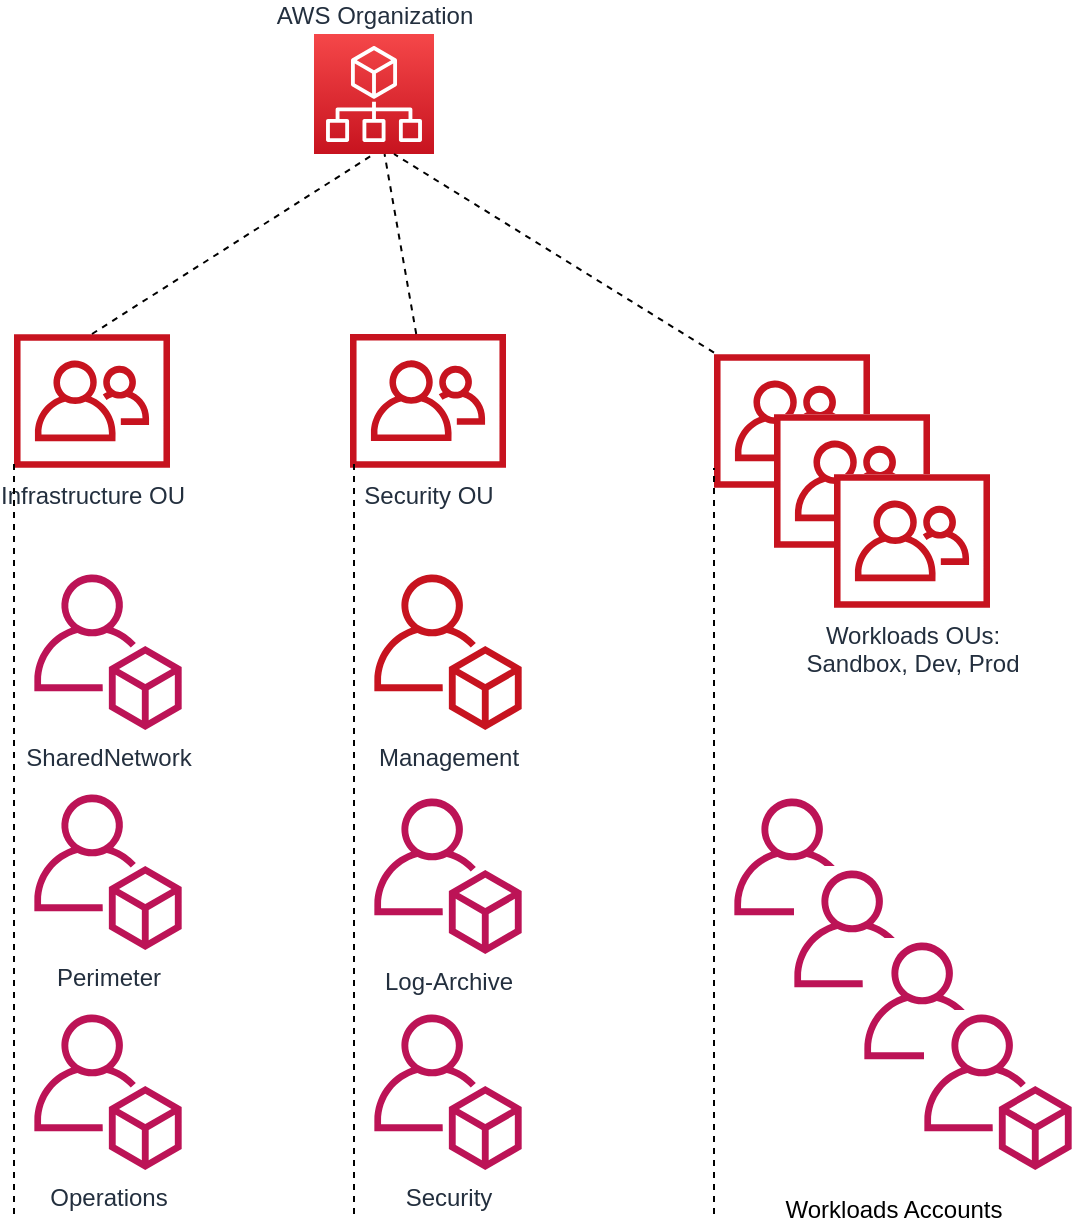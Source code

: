 <mxfile version="17.4.2" type="device"><diagram id="T6lA9DkMxcLGxK0VRcUE" name="Page-1"><mxGraphModel dx="1102" dy="1025" grid="1" gridSize="10" guides="1" tooltips="1" connect="1" arrows="1" fold="1" page="1" pageScale="1" pageWidth="850" pageHeight="1100" math="0" shadow="0"><root><mxCell id="0"/><mxCell id="1" parent="0"/><mxCell id="UfBdoCsSPhWs914FUmHU-1" value="&lt;div&gt;AWS Organization&lt;/div&gt;" style="outlineConnect=0;fontColor=#232F3E;gradientColor=#F54749;gradientDirection=north;fillColor=#C7131F;strokeColor=#ffffff;dashed=0;verticalLabelPosition=top;verticalAlign=bottom;align=center;html=1;fontSize=12;fontStyle=0;aspect=fixed;shape=mxgraph.aws4.resourceIcon;resIcon=mxgraph.aws4.organizations;labelPosition=center;" parent="1" vertex="1"><mxGeometry x="190" y="40" width="60" height="60" as="geometry"/></mxCell><mxCell id="UfBdoCsSPhWs914FUmHU-9" value="Management" style="outlineConnect=0;fontColor=#232F3E;gradientColor=none;fillColor=#C7131F;strokeColor=none;dashed=0;verticalLabelPosition=bottom;verticalAlign=top;align=center;html=1;fontSize=12;fontStyle=0;aspect=fixed;pointerEvents=1;shape=mxgraph.aws4.organizations_account;" parent="1" vertex="1"><mxGeometry x="220" y="310" width="74" height="78" as="geometry"/></mxCell><mxCell id="UfBdoCsSPhWs914FUmHU-10" value="&lt;div&gt;Infrastructure OU&lt;/div&gt;&lt;div&gt;&lt;br&gt;&lt;/div&gt;" style="outlineConnect=0;fontColor=#232F3E;gradientColor=none;fillColor=#C7131F;strokeColor=none;dashed=0;verticalLabelPosition=bottom;verticalAlign=top;align=center;html=1;fontSize=12;fontStyle=0;aspect=fixed;pointerEvents=1;shape=mxgraph.aws4.organizations_organizational_unit;" parent="1" vertex="1"><mxGeometry x="40" y="190" width="78" height="67" as="geometry"/></mxCell><mxCell id="UfBdoCsSPhWs914FUmHU-16" value="" style="group" parent="1" vertex="1" connectable="0"><mxGeometry x="390" y="190" width="168" height="160" as="geometry"/></mxCell><mxCell id="UfBdoCsSPhWs914FUmHU-14" value="" style="whiteSpace=wrap;html=1;aspect=fixed;strokeColor=none;" parent="UfBdoCsSPhWs914FUmHU-16" vertex="1"><mxGeometry width="70" height="70" as="geometry"/></mxCell><mxCell id="UfBdoCsSPhWs914FUmHU-17" value="" style="group" parent="UfBdoCsSPhWs914FUmHU-16" vertex="1" connectable="0"><mxGeometry y="10" width="138" height="130" as="geometry"/></mxCell><mxCell id="UfBdoCsSPhWs914FUmHU-18" value="" style="whiteSpace=wrap;html=1;aspect=fixed;strokeColor=none;" parent="UfBdoCsSPhWs914FUmHU-17" vertex="1"><mxGeometry width="70" height="70" as="geometry"/></mxCell><mxCell id="UfBdoCsSPhWs914FUmHU-19" value="" style="outlineConnect=0;fontColor=#232F3E;gradientColor=none;fillColor=#C7131F;strokeColor=none;dashed=0;verticalLabelPosition=bottom;verticalAlign=top;align=center;html=1;fontSize=12;fontStyle=0;aspect=fixed;pointerEvents=1;shape=mxgraph.aws4.organizations_organizational_unit;" parent="UfBdoCsSPhWs914FUmHU-17" vertex="1"><mxGeometry width="78" height="67" as="geometry"/></mxCell><mxCell id="UfBdoCsSPhWs914FUmHU-20" value="" style="group" parent="UfBdoCsSPhWs914FUmHU-17" vertex="1" connectable="0"><mxGeometry x="30" y="30" width="108" height="100" as="geometry"/></mxCell><mxCell id="UfBdoCsSPhWs914FUmHU-21" value="" style="whiteSpace=wrap;html=1;aspect=fixed;strokeColor=none;" parent="UfBdoCsSPhWs914FUmHU-20" vertex="1"><mxGeometry width="70" height="70" as="geometry"/></mxCell><mxCell id="UfBdoCsSPhWs914FUmHU-22" value="" style="outlineConnect=0;fontColor=#232F3E;gradientColor=none;fillColor=#C7131F;strokeColor=none;dashed=0;verticalLabelPosition=bottom;verticalAlign=top;align=center;html=1;fontSize=12;fontStyle=0;aspect=fixed;pointerEvents=1;shape=mxgraph.aws4.organizations_organizational_unit;" parent="UfBdoCsSPhWs914FUmHU-20" vertex="1"><mxGeometry width="78" height="67" as="geometry"/></mxCell><mxCell id="UfBdoCsSPhWs914FUmHU-23" value="" style="group" parent="UfBdoCsSPhWs914FUmHU-20" vertex="1" connectable="0"><mxGeometry x="30" y="30" width="78" height="70" as="geometry"/></mxCell><mxCell id="UfBdoCsSPhWs914FUmHU-24" value="" style="whiteSpace=wrap;html=1;aspect=fixed;strokeColor=none;" parent="UfBdoCsSPhWs914FUmHU-23" vertex="1"><mxGeometry width="70" height="70" as="geometry"/></mxCell><mxCell id="UfBdoCsSPhWs914FUmHU-25" value="&lt;div&gt;Workloads OUs:&lt;/div&gt;&lt;div&gt;Sandbox, Dev, Prod&lt;br&gt;&lt;/div&gt;" style="outlineConnect=0;fontColor=#232F3E;gradientColor=none;fillColor=#C7131F;strokeColor=none;dashed=0;verticalLabelPosition=bottom;verticalAlign=top;align=center;html=1;fontSize=12;fontStyle=0;aspect=fixed;pointerEvents=1;shape=mxgraph.aws4.organizations_organizational_unit;" parent="UfBdoCsSPhWs914FUmHU-23" vertex="1"><mxGeometry width="78" height="67" as="geometry"/></mxCell><mxCell id="UfBdoCsSPhWs914FUmHU-26" value="&lt;div&gt;Security OU&lt;/div&gt;" style="outlineConnect=0;fontColor=#232F3E;gradientColor=none;fillColor=#C7131F;strokeColor=none;dashed=0;verticalLabelPosition=bottom;verticalAlign=top;align=center;html=1;fontSize=12;fontStyle=0;aspect=fixed;pointerEvents=1;shape=mxgraph.aws4.organizations_organizational_unit;" parent="1" vertex="1"><mxGeometry x="208" y="189.94" width="78" height="67" as="geometry"/></mxCell><mxCell id="UfBdoCsSPhWs914FUmHU-29" value="&lt;div&gt;SharedNetwork&lt;/div&gt;" style="outlineConnect=0;fontColor=#232F3E;gradientColor=none;fillColor=#BC1356;strokeColor=none;dashed=0;verticalLabelPosition=bottom;verticalAlign=top;align=center;html=1;fontSize=12;fontStyle=0;aspect=fixed;pointerEvents=1;shape=mxgraph.aws4.organizations_account;" parent="1" vertex="1"><mxGeometry x="50" y="310" width="74" height="78" as="geometry"/></mxCell><mxCell id="UfBdoCsSPhWs914FUmHU-30" value="Perimeter" style="outlineConnect=0;fontColor=#232F3E;gradientColor=none;fillColor=#BC1356;strokeColor=none;dashed=0;verticalLabelPosition=bottom;verticalAlign=top;align=center;html=1;fontSize=12;fontStyle=0;aspect=fixed;pointerEvents=1;shape=mxgraph.aws4.organizations_account;" parent="1" vertex="1"><mxGeometry x="50" y="420" width="74" height="78" as="geometry"/></mxCell><mxCell id="UfBdoCsSPhWs914FUmHU-31" value="Log-Archive" style="outlineConnect=0;fontColor=#232F3E;gradientColor=none;fillColor=#BC1356;strokeColor=none;dashed=0;verticalLabelPosition=bottom;verticalAlign=top;align=center;html=1;fontSize=12;fontStyle=0;aspect=fixed;pointerEvents=1;shape=mxgraph.aws4.organizations_account;" parent="1" vertex="1"><mxGeometry x="220" y="422" width="74" height="78" as="geometry"/></mxCell><mxCell id="UfBdoCsSPhWs914FUmHU-32" value="&lt;div&gt;Security&lt;/div&gt;" style="outlineConnect=0;fontColor=#232F3E;gradientColor=none;fillColor=#BC1356;strokeColor=none;dashed=0;verticalLabelPosition=bottom;verticalAlign=top;align=center;html=1;fontSize=12;fontStyle=0;aspect=fixed;pointerEvents=1;shape=mxgraph.aws4.organizations_account;" parent="1" vertex="1"><mxGeometry x="220" y="530" width="74" height="78" as="geometry"/></mxCell><mxCell id="UfBdoCsSPhWs914FUmHU-33" value="&lt;div&gt;Operations&lt;/div&gt;" style="outlineConnect=0;fontColor=#232F3E;gradientColor=none;fillColor=#BC1356;strokeColor=none;dashed=0;verticalLabelPosition=bottom;verticalAlign=top;align=center;html=1;fontSize=12;fontStyle=0;aspect=fixed;pointerEvents=1;shape=mxgraph.aws4.organizations_account;" parent="1" vertex="1"><mxGeometry x="50" y="530" width="74" height="78" as="geometry"/></mxCell><mxCell id="yII5PFzYNHHqXq0IozNg-7" value="" style="endArrow=none;dashed=1;html=1;" parent="1" edge="1"><mxGeometry width="50" height="50" relative="1" as="geometry"><mxPoint x="40" y="630" as="sourcePoint"/><mxPoint x="40" y="253.0" as="targetPoint"/></mxGeometry></mxCell><mxCell id="yII5PFzYNHHqXq0IozNg-8" value="" style="endArrow=none;dashed=1;html=1;" parent="1" edge="1"><mxGeometry width="50" height="50" relative="1" as="geometry"><mxPoint x="210" y="630" as="sourcePoint"/><mxPoint x="210" y="253" as="targetPoint"/></mxGeometry></mxCell><mxCell id="yII5PFzYNHHqXq0IozNg-14" value="" style="endArrow=none;dashed=1;html=1;" parent="1" source="UfBdoCsSPhWs914FUmHU-26" target="UfBdoCsSPhWs914FUmHU-1" edge="1"><mxGeometry width="50" height="50" relative="1" as="geometry"><mxPoint x="119.715" y="200.062" as="sourcePoint"/><mxPoint x="202.443" y="110" as="targetPoint"/></mxGeometry></mxCell><mxCell id="yII5PFzYNHHqXq0IozNg-17" value="" style="endArrow=none;dashed=1;html=1;" parent="1" edge="1"><mxGeometry width="50" height="50" relative="1" as="geometry"><mxPoint x="390" y="199.296" as="sourcePoint"/><mxPoint x="230" y="100" as="targetPoint"/></mxGeometry></mxCell><mxCell id="yII5PFzYNHHqXq0IozNg-18" value="" style="endArrow=none;dashed=1;html=1;entryX=0.5;entryY=1;entryDx=0;entryDy=0;entryPerimeter=0;" parent="1" target="UfBdoCsSPhWs914FUmHU-1" edge="1"><mxGeometry width="50" height="50" relative="1" as="geometry"><mxPoint x="79" y="190" as="sourcePoint"/><mxPoint x="230" y="110" as="targetPoint"/></mxGeometry></mxCell><mxCell id="yII5PFzYNHHqXq0IozNg-20" value="" style="endArrow=none;dashed=1;html=1;" parent="1" edge="1"><mxGeometry width="50" height="50" relative="1" as="geometry"><mxPoint x="390" y="630" as="sourcePoint"/><mxPoint x="390" y="257" as="targetPoint"/></mxGeometry></mxCell><mxCell id="yII5PFzYNHHqXq0IozNg-25" value="Workloads Accounts" style="group;labelPosition=center;verticalLabelPosition=bottom;align=center;verticalAlign=top;" parent="1" vertex="1" connectable="0"><mxGeometry x="400" y="420" width="160" height="194" as="geometry"/></mxCell><mxCell id="yII5PFzYNHHqXq0IozNg-24" value="" style="whiteSpace=wrap;html=1;aspect=fixed;strokeColor=none;" parent="yII5PFzYNHHqXq0IozNg-25" vertex="1"><mxGeometry width="80" height="80" as="geometry"/></mxCell><mxCell id="yII5PFzYNHHqXq0IozNg-21" value="" style="outlineConnect=0;fontColor=#232F3E;gradientColor=none;fillColor=#BC1356;strokeColor=none;dashed=0;verticalLabelPosition=bottom;verticalAlign=top;align=center;html=1;fontSize=12;fontStyle=0;aspect=fixed;pointerEvents=1;shape=mxgraph.aws4.organizations_account;" parent="yII5PFzYNHHqXq0IozNg-25" vertex="1"><mxGeometry y="2" width="74" height="78" as="geometry"/></mxCell><mxCell id="yII5PFzYNHHqXq0IozNg-26" value="" style="group" parent="yII5PFzYNHHqXq0IozNg-25" vertex="1" connectable="0"><mxGeometry x="30" y="36" width="130" height="158" as="geometry"/></mxCell><mxCell id="yII5PFzYNHHqXq0IozNg-27" value="" style="whiteSpace=wrap;html=1;aspect=fixed;strokeColor=none;" parent="yII5PFzYNHHqXq0IozNg-26" vertex="1"><mxGeometry width="80" height="80" as="geometry"/></mxCell><mxCell id="yII5PFzYNHHqXq0IozNg-28" value="" style="outlineConnect=0;fontColor=#232F3E;gradientColor=none;fillColor=#BC1356;strokeColor=none;dashed=0;verticalLabelPosition=bottom;verticalAlign=top;align=center;html=1;fontSize=12;fontStyle=0;aspect=fixed;pointerEvents=1;shape=mxgraph.aws4.organizations_account;" parent="yII5PFzYNHHqXq0IozNg-26" vertex="1"><mxGeometry y="2" width="74" height="78" as="geometry"/></mxCell><mxCell id="yII5PFzYNHHqXq0IozNg-31" value="" style="group" parent="yII5PFzYNHHqXq0IozNg-26" vertex="1" connectable="0"><mxGeometry x="35" y="36" width="110" height="122" as="geometry"/></mxCell><mxCell id="yII5PFzYNHHqXq0IozNg-32" value="" style="whiteSpace=wrap;html=1;aspect=fixed;strokeColor=none;" parent="yII5PFzYNHHqXq0IozNg-31" vertex="1"><mxGeometry width="80" height="80" as="geometry"/></mxCell><mxCell id="yII5PFzYNHHqXq0IozNg-33" value="" style="outlineConnect=0;fontColor=#232F3E;gradientColor=none;fillColor=#BC1356;strokeColor=none;dashed=0;verticalLabelPosition=bottom;verticalAlign=top;align=center;html=1;fontSize=12;fontStyle=0;aspect=fixed;pointerEvents=1;shape=mxgraph.aws4.organizations_account;" parent="yII5PFzYNHHqXq0IozNg-31" vertex="1"><mxGeometry y="2" width="74" height="78" as="geometry"/></mxCell><mxCell id="yII5PFzYNHHqXq0IozNg-34" value="" style="group" parent="yII5PFzYNHHqXq0IozNg-31" vertex="1" connectable="0"><mxGeometry x="30" y="36" width="80" height="80" as="geometry"/></mxCell><mxCell id="yII5PFzYNHHqXq0IozNg-35" value="" style="whiteSpace=wrap;html=1;aspect=fixed;strokeColor=none;" parent="yII5PFzYNHHqXq0IozNg-34" vertex="1"><mxGeometry width="80" height="80" as="geometry"/></mxCell><mxCell id="yII5PFzYNHHqXq0IozNg-36" value="" style="outlineConnect=0;fontColor=#232F3E;gradientColor=none;fillColor=#BC1356;strokeColor=none;dashed=0;verticalLabelPosition=bottom;verticalAlign=top;align=center;html=1;fontSize=12;fontStyle=0;aspect=fixed;pointerEvents=1;shape=mxgraph.aws4.organizations_account;" parent="yII5PFzYNHHqXq0IozNg-34" vertex="1"><mxGeometry y="2" width="74" height="78" as="geometry"/></mxCell></root></mxGraphModel></diagram></mxfile>